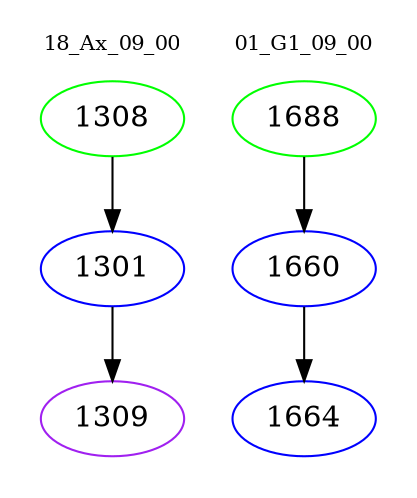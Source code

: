 digraph{
subgraph cluster_0 {
color = white
label = "18_Ax_09_00";
fontsize=10;
T0_1308 [label="1308", color="green"]
T0_1308 -> T0_1301 [color="black"]
T0_1301 [label="1301", color="blue"]
T0_1301 -> T0_1309 [color="black"]
T0_1309 [label="1309", color="purple"]
}
subgraph cluster_1 {
color = white
label = "01_G1_09_00";
fontsize=10;
T1_1688 [label="1688", color="green"]
T1_1688 -> T1_1660 [color="black"]
T1_1660 [label="1660", color="blue"]
T1_1660 -> T1_1664 [color="black"]
T1_1664 [label="1664", color="blue"]
}
}
